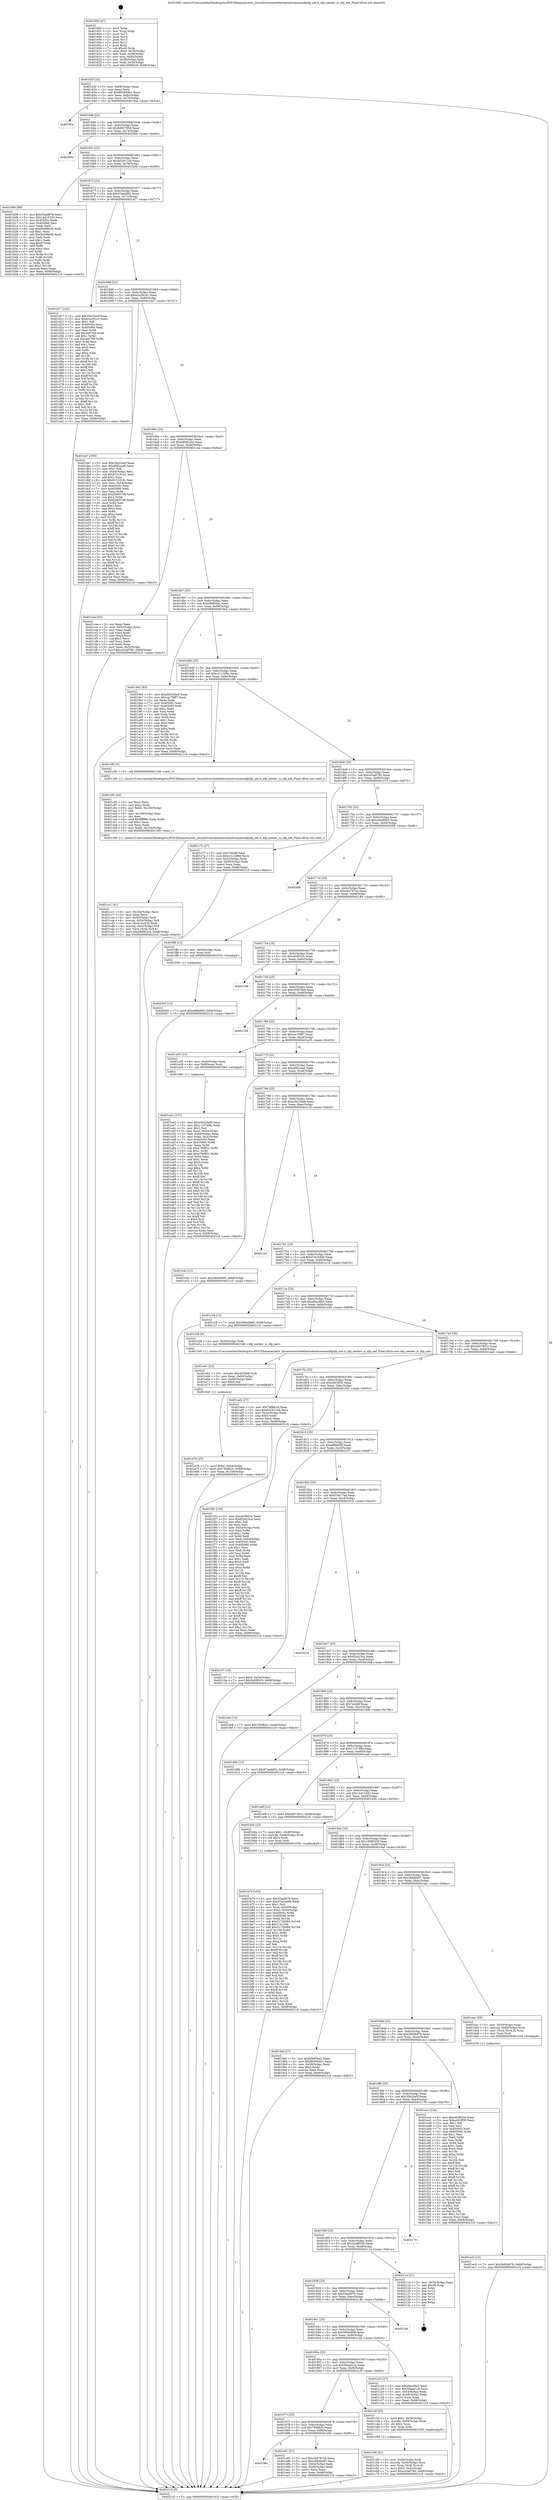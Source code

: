 digraph "0x401600" {
  label = "0x401600 (/mnt/c/Users/mathe/Desktop/tcc/POCII/binaries/extr_linuxdriversnetethernetnetronomenfpnfp_net.h_nfp_netdev_is_nfp_net_Final-ollvm.out::main(0))"
  labelloc = "t"
  node[shape=record]

  Entry [label="",width=0.3,height=0.3,shape=circle,fillcolor=black,style=filled]
  "0x40162f" [label="{
     0x40162f [23]\l
     | [instrs]\l
     &nbsp;&nbsp;0x40162f \<+3\>: mov -0x68(%rbp),%eax\l
     &nbsp;&nbsp;0x401632 \<+2\>: mov %eax,%ecx\l
     &nbsp;&nbsp;0x401634 \<+6\>: sub $0x865684b1,%ecx\l
     &nbsp;&nbsp;0x40163a \<+3\>: mov %eax,-0x6c(%rbp)\l
     &nbsp;&nbsp;0x40163d \<+3\>: mov %ecx,-0x70(%rbp)\l
     &nbsp;&nbsp;0x401640 \<+6\>: je 00000000004019ca \<main+0x3ca\>\l
  }"]
  "0x4019ca" [label="{
     0x4019ca\l
  }", style=dashed]
  "0x401646" [label="{
     0x401646 [22]\l
     | [instrs]\l
     &nbsp;&nbsp;0x401646 \<+5\>: jmp 000000000040164b \<main+0x4b\>\l
     &nbsp;&nbsp;0x40164b \<+3\>: mov -0x6c(%rbp),%eax\l
     &nbsp;&nbsp;0x40164e \<+5\>: sub $0x8d837054,%eax\l
     &nbsp;&nbsp;0x401653 \<+3\>: mov %eax,-0x74(%rbp)\l
     &nbsp;&nbsp;0x401656 \<+6\>: je 000000000040209e \<main+0xa9e\>\l
  }"]
  Exit [label="",width=0.3,height=0.3,shape=circle,fillcolor=black,style=filled,peripheries=2]
  "0x40209e" [label="{
     0x40209e\l
  }", style=dashed]
  "0x40165c" [label="{
     0x40165c [22]\l
     | [instrs]\l
     &nbsp;&nbsp;0x40165c \<+5\>: jmp 0000000000401661 \<main+0x61\>\l
     &nbsp;&nbsp;0x401661 \<+3\>: mov -0x6c(%rbp),%eax\l
     &nbsp;&nbsp;0x401664 \<+5\>: sub $0x9329114d,%eax\l
     &nbsp;&nbsp;0x401669 \<+3\>: mov %eax,-0x78(%rbp)\l
     &nbsp;&nbsp;0x40166c \<+6\>: je 0000000000401b06 \<main+0x506\>\l
  }"]
  "0x402000" [label="{
     0x402000 [12]\l
     | [instrs]\l
     &nbsp;&nbsp;0x402000 \<+7\>: movl $0xe9fb669f,-0x68(%rbp)\l
     &nbsp;&nbsp;0x402007 \<+5\>: jmp 00000000004021c5 \<main+0xbc5\>\l
  }"]
  "0x401b06" [label="{
     0x401b06 [88]\l
     | [instrs]\l
     &nbsp;&nbsp;0x401b06 \<+5\>: mov $0x55aaf979,%eax\l
     &nbsp;&nbsp;0x401b0b \<+5\>: mov $0x14d153d3,%ecx\l
     &nbsp;&nbsp;0x401b10 \<+7\>: mov 0x40505c,%edx\l
     &nbsp;&nbsp;0x401b17 \<+7\>: mov 0x405060,%esi\l
     &nbsp;&nbsp;0x401b1e \<+2\>: mov %edx,%edi\l
     &nbsp;&nbsp;0x401b20 \<+6\>: sub $0x9e388e56,%edi\l
     &nbsp;&nbsp;0x401b26 \<+3\>: sub $0x1,%edi\l
     &nbsp;&nbsp;0x401b29 \<+6\>: add $0x9e388e56,%edi\l
     &nbsp;&nbsp;0x401b2f \<+3\>: imul %edi,%edx\l
     &nbsp;&nbsp;0x401b32 \<+3\>: and $0x1,%edx\l
     &nbsp;&nbsp;0x401b35 \<+3\>: cmp $0x0,%edx\l
     &nbsp;&nbsp;0x401b38 \<+4\>: sete %r8b\l
     &nbsp;&nbsp;0x401b3c \<+3\>: cmp $0xa,%esi\l
     &nbsp;&nbsp;0x401b3f \<+4\>: setl %r9b\l
     &nbsp;&nbsp;0x401b43 \<+3\>: mov %r8b,%r10b\l
     &nbsp;&nbsp;0x401b46 \<+3\>: and %r9b,%r10b\l
     &nbsp;&nbsp;0x401b49 \<+3\>: xor %r9b,%r8b\l
     &nbsp;&nbsp;0x401b4c \<+3\>: or %r8b,%r10b\l
     &nbsp;&nbsp;0x401b4f \<+4\>: test $0x1,%r10b\l
     &nbsp;&nbsp;0x401b53 \<+3\>: cmovne %ecx,%eax\l
     &nbsp;&nbsp;0x401b56 \<+3\>: mov %eax,-0x68(%rbp)\l
     &nbsp;&nbsp;0x401b59 \<+5\>: jmp 00000000004021c5 \<main+0xbc5\>\l
  }"]
  "0x401672" [label="{
     0x401672 [22]\l
     | [instrs]\l
     &nbsp;&nbsp;0x401672 \<+5\>: jmp 0000000000401677 \<main+0x77\>\l
     &nbsp;&nbsp;0x401677 \<+3\>: mov -0x6c(%rbp),%eax\l
     &nbsp;&nbsp;0x40167a \<+5\>: sub $0x97aedd92,%eax\l
     &nbsp;&nbsp;0x40167f \<+3\>: mov %eax,-0x7c(%rbp)\l
     &nbsp;&nbsp;0x401682 \<+6\>: je 0000000000401d17 \<main+0x717\>\l
  }"]
  "0x401ec0" [label="{
     0x401ec0 [12]\l
     | [instrs]\l
     &nbsp;&nbsp;0x401ec0 \<+7\>: movl $0x2b93b976,-0x68(%rbp)\l
     &nbsp;&nbsp;0x401ec7 \<+5\>: jmp 00000000004021c5 \<main+0xbc5\>\l
  }"]
  "0x401d17" [label="{
     0x401d17 [144]\l
     | [instrs]\l
     &nbsp;&nbsp;0x401d17 \<+5\>: mov $0x35b33a5f,%eax\l
     &nbsp;&nbsp;0x401d1c \<+5\>: mov $0xb2e391e1,%ecx\l
     &nbsp;&nbsp;0x401d21 \<+2\>: mov $0x1,%dl\l
     &nbsp;&nbsp;0x401d23 \<+7\>: mov 0x40505c,%esi\l
     &nbsp;&nbsp;0x401d2a \<+7\>: mov 0x405060,%edi\l
     &nbsp;&nbsp;0x401d31 \<+3\>: mov %esi,%r8d\l
     &nbsp;&nbsp;0x401d34 \<+7\>: add $0x4e0769,%r8d\l
     &nbsp;&nbsp;0x401d3b \<+4\>: sub $0x1,%r8d\l
     &nbsp;&nbsp;0x401d3f \<+7\>: sub $0x4e0769,%r8d\l
     &nbsp;&nbsp;0x401d46 \<+4\>: imul %r8d,%esi\l
     &nbsp;&nbsp;0x401d4a \<+3\>: and $0x1,%esi\l
     &nbsp;&nbsp;0x401d4d \<+3\>: cmp $0x0,%esi\l
     &nbsp;&nbsp;0x401d50 \<+4\>: sete %r9b\l
     &nbsp;&nbsp;0x401d54 \<+3\>: cmp $0xa,%edi\l
     &nbsp;&nbsp;0x401d57 \<+4\>: setl %r10b\l
     &nbsp;&nbsp;0x401d5b \<+3\>: mov %r9b,%r11b\l
     &nbsp;&nbsp;0x401d5e \<+4\>: xor $0xff,%r11b\l
     &nbsp;&nbsp;0x401d62 \<+3\>: mov %r10b,%bl\l
     &nbsp;&nbsp;0x401d65 \<+3\>: xor $0xff,%bl\l
     &nbsp;&nbsp;0x401d68 \<+3\>: xor $0x1,%dl\l
     &nbsp;&nbsp;0x401d6b \<+3\>: mov %r11b,%r14b\l
     &nbsp;&nbsp;0x401d6e \<+4\>: and $0xff,%r14b\l
     &nbsp;&nbsp;0x401d72 \<+3\>: and %dl,%r9b\l
     &nbsp;&nbsp;0x401d75 \<+3\>: mov %bl,%r15b\l
     &nbsp;&nbsp;0x401d78 \<+4\>: and $0xff,%r15b\l
     &nbsp;&nbsp;0x401d7c \<+3\>: and %dl,%r10b\l
     &nbsp;&nbsp;0x401d7f \<+3\>: or %r9b,%r14b\l
     &nbsp;&nbsp;0x401d82 \<+3\>: or %r10b,%r15b\l
     &nbsp;&nbsp;0x401d85 \<+3\>: xor %r15b,%r14b\l
     &nbsp;&nbsp;0x401d88 \<+3\>: or %bl,%r11b\l
     &nbsp;&nbsp;0x401d8b \<+4\>: xor $0xff,%r11b\l
     &nbsp;&nbsp;0x401d8f \<+3\>: or $0x1,%dl\l
     &nbsp;&nbsp;0x401d92 \<+3\>: and %dl,%r11b\l
     &nbsp;&nbsp;0x401d95 \<+3\>: or %r11b,%r14b\l
     &nbsp;&nbsp;0x401d98 \<+4\>: test $0x1,%r14b\l
     &nbsp;&nbsp;0x401d9c \<+3\>: cmovne %ecx,%eax\l
     &nbsp;&nbsp;0x401d9f \<+3\>: mov %eax,-0x68(%rbp)\l
     &nbsp;&nbsp;0x401da2 \<+5\>: jmp 00000000004021c5 \<main+0xbc5\>\l
  }"]
  "0x401688" [label="{
     0x401688 [22]\l
     | [instrs]\l
     &nbsp;&nbsp;0x401688 \<+5\>: jmp 000000000040168d \<main+0x8d\>\l
     &nbsp;&nbsp;0x40168d \<+3\>: mov -0x6c(%rbp),%eax\l
     &nbsp;&nbsp;0x401690 \<+5\>: sub $0xb2e391e1,%eax\l
     &nbsp;&nbsp;0x401695 \<+3\>: mov %eax,-0x80(%rbp)\l
     &nbsp;&nbsp;0x401698 \<+6\>: je 0000000000401da7 \<main+0x7a7\>\l
  }"]
  "0x40198c" [label="{
     0x40198c\l
  }", style=dashed]
  "0x401da7" [label="{
     0x401da7 [165]\l
     | [instrs]\l
     &nbsp;&nbsp;0x401da7 \<+5\>: mov $0x35b33a5f,%eax\l
     &nbsp;&nbsp;0x401dac \<+5\>: mov $0xd0f2caad,%ecx\l
     &nbsp;&nbsp;0x401db1 \<+2\>: mov $0x1,%dl\l
     &nbsp;&nbsp;0x401db3 \<+3\>: mov -0x54(%rbp),%esi\l
     &nbsp;&nbsp;0x401db6 \<+6\>: sub $0x815101e1,%esi\l
     &nbsp;&nbsp;0x401dbc \<+3\>: add $0x1,%esi\l
     &nbsp;&nbsp;0x401dbf \<+6\>: add $0x815101e1,%esi\l
     &nbsp;&nbsp;0x401dc5 \<+3\>: mov %esi,-0x54(%rbp)\l
     &nbsp;&nbsp;0x401dc8 \<+7\>: mov 0x40505c,%esi\l
     &nbsp;&nbsp;0x401dcf \<+7\>: mov 0x405060,%edi\l
     &nbsp;&nbsp;0x401dd6 \<+3\>: mov %esi,%r8d\l
     &nbsp;&nbsp;0x401dd9 \<+7\>: add $0xf29657d8,%r8d\l
     &nbsp;&nbsp;0x401de0 \<+4\>: sub $0x1,%r8d\l
     &nbsp;&nbsp;0x401de4 \<+7\>: sub $0xf29657d8,%r8d\l
     &nbsp;&nbsp;0x401deb \<+4\>: imul %r8d,%esi\l
     &nbsp;&nbsp;0x401def \<+3\>: and $0x1,%esi\l
     &nbsp;&nbsp;0x401df2 \<+3\>: cmp $0x0,%esi\l
     &nbsp;&nbsp;0x401df5 \<+4\>: sete %r9b\l
     &nbsp;&nbsp;0x401df9 \<+3\>: cmp $0xa,%edi\l
     &nbsp;&nbsp;0x401dfc \<+4\>: setl %r10b\l
     &nbsp;&nbsp;0x401e00 \<+3\>: mov %r9b,%r11b\l
     &nbsp;&nbsp;0x401e03 \<+4\>: xor $0xff,%r11b\l
     &nbsp;&nbsp;0x401e07 \<+3\>: mov %r10b,%bl\l
     &nbsp;&nbsp;0x401e0a \<+3\>: xor $0xff,%bl\l
     &nbsp;&nbsp;0x401e0d \<+3\>: xor $0x0,%dl\l
     &nbsp;&nbsp;0x401e10 \<+3\>: mov %r11b,%r14b\l
     &nbsp;&nbsp;0x401e13 \<+4\>: and $0x0,%r14b\l
     &nbsp;&nbsp;0x401e17 \<+3\>: and %dl,%r9b\l
     &nbsp;&nbsp;0x401e1a \<+3\>: mov %bl,%r15b\l
     &nbsp;&nbsp;0x401e1d \<+4\>: and $0x0,%r15b\l
     &nbsp;&nbsp;0x401e21 \<+3\>: and %dl,%r10b\l
     &nbsp;&nbsp;0x401e24 \<+3\>: or %r9b,%r14b\l
     &nbsp;&nbsp;0x401e27 \<+3\>: or %r10b,%r15b\l
     &nbsp;&nbsp;0x401e2a \<+3\>: xor %r15b,%r14b\l
     &nbsp;&nbsp;0x401e2d \<+3\>: or %bl,%r11b\l
     &nbsp;&nbsp;0x401e30 \<+4\>: xor $0xff,%r11b\l
     &nbsp;&nbsp;0x401e34 \<+3\>: or $0x0,%dl\l
     &nbsp;&nbsp;0x401e37 \<+3\>: and %dl,%r11b\l
     &nbsp;&nbsp;0x401e3a \<+3\>: or %r11b,%r14b\l
     &nbsp;&nbsp;0x401e3d \<+4\>: test $0x1,%r14b\l
     &nbsp;&nbsp;0x401e41 \<+3\>: cmovne %ecx,%eax\l
     &nbsp;&nbsp;0x401e44 \<+3\>: mov %eax,-0x68(%rbp)\l
     &nbsp;&nbsp;0x401e47 \<+5\>: jmp 00000000004021c5 \<main+0xbc5\>\l
  }"]
  "0x40169e" [label="{
     0x40169e [25]\l
     | [instrs]\l
     &nbsp;&nbsp;0x40169e \<+5\>: jmp 00000000004016a3 \<main+0xa3\>\l
     &nbsp;&nbsp;0x4016a3 \<+3\>: mov -0x6c(%rbp),%eax\l
     &nbsp;&nbsp;0x4016a6 \<+5\>: sub $0xb809c2cd,%eax\l
     &nbsp;&nbsp;0x4016ab \<+6\>: mov %eax,-0x84(%rbp)\l
     &nbsp;&nbsp;0x4016b1 \<+6\>: je 0000000000401cea \<main+0x6ea\>\l
  }"]
  "0x401e91" [label="{
     0x401e91 [27]\l
     | [instrs]\l
     &nbsp;&nbsp;0x401e91 \<+5\>: mov $0xc6479734,%eax\l
     &nbsp;&nbsp;0x401e96 \<+5\>: mov $0x288db097,%ecx\l
     &nbsp;&nbsp;0x401e9b \<+3\>: mov -0x64(%rbp),%edx\l
     &nbsp;&nbsp;0x401e9e \<+3\>: cmp -0x48(%rbp),%edx\l
     &nbsp;&nbsp;0x401ea1 \<+3\>: cmovl %ecx,%eax\l
     &nbsp;&nbsp;0x401ea4 \<+3\>: mov %eax,-0x68(%rbp)\l
     &nbsp;&nbsp;0x401ea7 \<+5\>: jmp 00000000004021c5 \<main+0xbc5\>\l
  }"]
  "0x401cea" [label="{
     0x401cea [33]\l
     | [instrs]\l
     &nbsp;&nbsp;0x401cea \<+2\>: xor %eax,%eax\l
     &nbsp;&nbsp;0x401cec \<+3\>: mov -0x5c(%rbp),%ecx\l
     &nbsp;&nbsp;0x401cef \<+2\>: mov %eax,%edx\l
     &nbsp;&nbsp;0x401cf1 \<+2\>: sub %ecx,%edx\l
     &nbsp;&nbsp;0x401cf3 \<+2\>: mov %eax,%ecx\l
     &nbsp;&nbsp;0x401cf5 \<+3\>: sub $0x1,%ecx\l
     &nbsp;&nbsp;0x401cf8 \<+2\>: add %ecx,%edx\l
     &nbsp;&nbsp;0x401cfa \<+2\>: sub %edx,%eax\l
     &nbsp;&nbsp;0x401cfc \<+3\>: mov %eax,-0x5c(%rbp)\l
     &nbsp;&nbsp;0x401cff \<+7\>: movl $0xc43a9780,-0x68(%rbp)\l
     &nbsp;&nbsp;0x401d06 \<+5\>: jmp 00000000004021c5 \<main+0xbc5\>\l
  }"]
  "0x4016b7" [label="{
     0x4016b7 [25]\l
     | [instrs]\l
     &nbsp;&nbsp;0x4016b7 \<+5\>: jmp 00000000004016bc \<main+0xbc\>\l
     &nbsp;&nbsp;0x4016bc \<+3\>: mov -0x6c(%rbp),%eax\l
     &nbsp;&nbsp;0x4016bf \<+5\>: sub $0xb96f56a2,%eax\l
     &nbsp;&nbsp;0x4016c4 \<+6\>: mov %eax,-0x88(%rbp)\l
     &nbsp;&nbsp;0x4016ca \<+6\>: je 00000000004019e2 \<main+0x3e2\>\l
  }"]
  "0x401e78" [label="{
     0x401e78 [25]\l
     | [instrs]\l
     &nbsp;&nbsp;0x401e78 \<+7\>: movl $0x0,-0x64(%rbp)\l
     &nbsp;&nbsp;0x401e7f \<+7\>: movl $0x785ffe2c,-0x68(%rbp)\l
     &nbsp;&nbsp;0x401e86 \<+6\>: mov %eax,-0x108(%rbp)\l
     &nbsp;&nbsp;0x401e8c \<+5\>: jmp 00000000004021c5 \<main+0xbc5\>\l
  }"]
  "0x4019e2" [label="{
     0x4019e2 [83]\l
     | [instrs]\l
     &nbsp;&nbsp;0x4019e2 \<+5\>: mov $0xd3b32be9,%eax\l
     &nbsp;&nbsp;0x4019e7 \<+5\>: mov $0xcac79f97,%ecx\l
     &nbsp;&nbsp;0x4019ec \<+2\>: xor %edx,%edx\l
     &nbsp;&nbsp;0x4019ee \<+7\>: mov 0x40505c,%esi\l
     &nbsp;&nbsp;0x4019f5 \<+7\>: mov 0x405060,%edi\l
     &nbsp;&nbsp;0x4019fc \<+3\>: sub $0x1,%edx\l
     &nbsp;&nbsp;0x4019ff \<+3\>: mov %esi,%r8d\l
     &nbsp;&nbsp;0x401a02 \<+3\>: add %edx,%r8d\l
     &nbsp;&nbsp;0x401a05 \<+4\>: imul %r8d,%esi\l
     &nbsp;&nbsp;0x401a09 \<+3\>: and $0x1,%esi\l
     &nbsp;&nbsp;0x401a0c \<+3\>: cmp $0x0,%esi\l
     &nbsp;&nbsp;0x401a0f \<+4\>: sete %r9b\l
     &nbsp;&nbsp;0x401a13 \<+3\>: cmp $0xa,%edi\l
     &nbsp;&nbsp;0x401a16 \<+4\>: setl %r10b\l
     &nbsp;&nbsp;0x401a1a \<+3\>: mov %r9b,%r11b\l
     &nbsp;&nbsp;0x401a1d \<+3\>: and %r10b,%r11b\l
     &nbsp;&nbsp;0x401a20 \<+3\>: xor %r10b,%r9b\l
     &nbsp;&nbsp;0x401a23 \<+3\>: or %r9b,%r11b\l
     &nbsp;&nbsp;0x401a26 \<+4\>: test $0x1,%r11b\l
     &nbsp;&nbsp;0x401a2a \<+3\>: cmovne %ecx,%eax\l
     &nbsp;&nbsp;0x401a2d \<+3\>: mov %eax,-0x68(%rbp)\l
     &nbsp;&nbsp;0x401a30 \<+5\>: jmp 00000000004021c5 \<main+0xbc5\>\l
  }"]
  "0x4016d0" [label="{
     0x4016d0 [25]\l
     | [instrs]\l
     &nbsp;&nbsp;0x4016d0 \<+5\>: jmp 00000000004016d5 \<main+0xd5\>\l
     &nbsp;&nbsp;0x4016d5 \<+3\>: mov -0x6c(%rbp),%eax\l
     &nbsp;&nbsp;0x4016d8 \<+5\>: sub $0xc211288e,%eax\l
     &nbsp;&nbsp;0x4016dd \<+6\>: mov %eax,-0x8c(%rbp)\l
     &nbsp;&nbsp;0x4016e3 \<+6\>: je 0000000000401c90 \<main+0x690\>\l
  }"]
  "0x401e61" [label="{
     0x401e61 [23]\l
     | [instrs]\l
     &nbsp;&nbsp;0x401e61 \<+10\>: movabs $0x4030b6,%rdi\l
     &nbsp;&nbsp;0x401e6b \<+3\>: mov %eax,-0x60(%rbp)\l
     &nbsp;&nbsp;0x401e6e \<+3\>: mov -0x60(%rbp),%esi\l
     &nbsp;&nbsp;0x401e71 \<+2\>: mov $0x0,%al\l
     &nbsp;&nbsp;0x401e73 \<+5\>: call 0000000000401040 \<printf@plt\>\l
     | [calls]\l
     &nbsp;&nbsp;0x401040 \{1\} (unknown)\l
  }"]
  "0x401c90" [label="{
     0x401c90 [5]\l
     | [instrs]\l
     &nbsp;&nbsp;0x401c90 \<+5\>: call 0000000000401160 \<next_i\>\l
     | [calls]\l
     &nbsp;&nbsp;0x401160 \{1\} (/mnt/c/Users/mathe/Desktop/tcc/POCII/binaries/extr_linuxdriversnetethernetnetronomenfpnfp_net.h_nfp_netdev_is_nfp_net_Final-ollvm.out::next_i)\l
  }"]
  "0x4016e9" [label="{
     0x4016e9 [25]\l
     | [instrs]\l
     &nbsp;&nbsp;0x4016e9 \<+5\>: jmp 00000000004016ee \<main+0xee\>\l
     &nbsp;&nbsp;0x4016ee \<+3\>: mov -0x6c(%rbp),%eax\l
     &nbsp;&nbsp;0x4016f1 \<+5\>: sub $0xc43a9780,%eax\l
     &nbsp;&nbsp;0x4016f6 \<+6\>: mov %eax,-0x90(%rbp)\l
     &nbsp;&nbsp;0x4016fc \<+6\>: je 0000000000401c75 \<main+0x675\>\l
  }"]
  "0x401cc1" [label="{
     0x401cc1 [41]\l
     | [instrs]\l
     &nbsp;&nbsp;0x401cc1 \<+6\>: mov -0x104(%rbp),%ecx\l
     &nbsp;&nbsp;0x401cc7 \<+3\>: imul %eax,%ecx\l
     &nbsp;&nbsp;0x401cca \<+4\>: mov -0x50(%rbp),%rdi\l
     &nbsp;&nbsp;0x401cce \<+4\>: movslq -0x54(%rbp),%r8\l
     &nbsp;&nbsp;0x401cd2 \<+4\>: mov (%rdi,%r8,8),%rdi\l
     &nbsp;&nbsp;0x401cd6 \<+4\>: movslq -0x5c(%rbp),%r8\l
     &nbsp;&nbsp;0x401cda \<+4\>: mov %ecx,(%rdi,%r8,4)\l
     &nbsp;&nbsp;0x401cde \<+7\>: movl $0xb809c2cd,-0x68(%rbp)\l
     &nbsp;&nbsp;0x401ce5 \<+5\>: jmp 00000000004021c5 \<main+0xbc5\>\l
  }"]
  "0x401c75" [label="{
     0x401c75 [27]\l
     | [instrs]\l
     &nbsp;&nbsp;0x401c75 \<+5\>: mov $0x7eb48f,%eax\l
     &nbsp;&nbsp;0x401c7a \<+5\>: mov $0xc211288e,%ecx\l
     &nbsp;&nbsp;0x401c7f \<+3\>: mov -0x5c(%rbp),%edx\l
     &nbsp;&nbsp;0x401c82 \<+3\>: cmp -0x58(%rbp),%edx\l
     &nbsp;&nbsp;0x401c85 \<+3\>: cmovl %ecx,%eax\l
     &nbsp;&nbsp;0x401c88 \<+3\>: mov %eax,-0x68(%rbp)\l
     &nbsp;&nbsp;0x401c8b \<+5\>: jmp 00000000004021c5 \<main+0xbc5\>\l
  }"]
  "0x401702" [label="{
     0x401702 [25]\l
     | [instrs]\l
     &nbsp;&nbsp;0x401702 \<+5\>: jmp 0000000000401707 \<main+0x107\>\l
     &nbsp;&nbsp;0x401707 \<+3\>: mov -0x6c(%rbp),%eax\l
     &nbsp;&nbsp;0x40170a \<+5\>: sub $0xc4ee60b2,%eax\l
     &nbsp;&nbsp;0x40170f \<+6\>: mov %eax,-0x94(%rbp)\l
     &nbsp;&nbsp;0x401715 \<+6\>: je 00000000004020fb \<main+0xafb\>\l
  }"]
  "0x401c95" [label="{
     0x401c95 [44]\l
     | [instrs]\l
     &nbsp;&nbsp;0x401c95 \<+2\>: xor %ecx,%ecx\l
     &nbsp;&nbsp;0x401c97 \<+5\>: mov $0x2,%edx\l
     &nbsp;&nbsp;0x401c9c \<+6\>: mov %edx,-0x100(%rbp)\l
     &nbsp;&nbsp;0x401ca2 \<+1\>: cltd\l
     &nbsp;&nbsp;0x401ca3 \<+6\>: mov -0x100(%rbp),%esi\l
     &nbsp;&nbsp;0x401ca9 \<+2\>: idiv %esi\l
     &nbsp;&nbsp;0x401cab \<+6\>: imul $0xfffffffe,%edx,%edx\l
     &nbsp;&nbsp;0x401cb1 \<+3\>: sub $0x1,%ecx\l
     &nbsp;&nbsp;0x401cb4 \<+2\>: sub %ecx,%edx\l
     &nbsp;&nbsp;0x401cb6 \<+6\>: mov %edx,-0x104(%rbp)\l
     &nbsp;&nbsp;0x401cbc \<+5\>: call 0000000000401160 \<next_i\>\l
     | [calls]\l
     &nbsp;&nbsp;0x401160 \{1\} (/mnt/c/Users/mathe/Desktop/tcc/POCII/binaries/extr_linuxdriversnetethernetnetronomenfpnfp_net.h_nfp_netdev_is_nfp_net_Final-ollvm.out::next_i)\l
  }"]
  "0x4020fb" [label="{
     0x4020fb\l
  }", style=dashed]
  "0x40171b" [label="{
     0x40171b [25]\l
     | [instrs]\l
     &nbsp;&nbsp;0x40171b \<+5\>: jmp 0000000000401720 \<main+0x120\>\l
     &nbsp;&nbsp;0x401720 \<+3\>: mov -0x6c(%rbp),%eax\l
     &nbsp;&nbsp;0x401723 \<+5\>: sub $0xc6479734,%eax\l
     &nbsp;&nbsp;0x401728 \<+6\>: mov %eax,-0x98(%rbp)\l
     &nbsp;&nbsp;0x40172e \<+6\>: je 0000000000401ff4 \<main+0x9f4\>\l
  }"]
  "0x401c56" [label="{
     0x401c56 [31]\l
     | [instrs]\l
     &nbsp;&nbsp;0x401c56 \<+4\>: mov -0x50(%rbp),%rdi\l
     &nbsp;&nbsp;0x401c5a \<+4\>: movslq -0x54(%rbp),%rcx\l
     &nbsp;&nbsp;0x401c5e \<+4\>: mov %rax,(%rdi,%rcx,8)\l
     &nbsp;&nbsp;0x401c62 \<+7\>: movl $0x0,-0x5c(%rbp)\l
     &nbsp;&nbsp;0x401c69 \<+7\>: movl $0xc43a9780,-0x68(%rbp)\l
     &nbsp;&nbsp;0x401c70 \<+5\>: jmp 00000000004021c5 \<main+0xbc5\>\l
  }"]
  "0x401ff4" [label="{
     0x401ff4 [12]\l
     | [instrs]\l
     &nbsp;&nbsp;0x401ff4 \<+4\>: mov -0x50(%rbp),%rax\l
     &nbsp;&nbsp;0x401ff8 \<+3\>: mov %rax,%rdi\l
     &nbsp;&nbsp;0x401ffb \<+5\>: call 0000000000401030 \<free@plt\>\l
     | [calls]\l
     &nbsp;&nbsp;0x401030 \{1\} (unknown)\l
  }"]
  "0x401734" [label="{
     0x401734 [25]\l
     | [instrs]\l
     &nbsp;&nbsp;0x401734 \<+5\>: jmp 0000000000401739 \<main+0x139\>\l
     &nbsp;&nbsp;0x401739 \<+3\>: mov -0x6c(%rbp),%eax\l
     &nbsp;&nbsp;0x40173c \<+5\>: sub $0xc6cfb01b,%eax\l
     &nbsp;&nbsp;0x401741 \<+6\>: mov %eax,-0x9c(%rbp)\l
     &nbsp;&nbsp;0x401747 \<+6\>: je 0000000000402198 \<main+0xb98\>\l
  }"]
  "0x401973" [label="{
     0x401973 [25]\l
     | [instrs]\l
     &nbsp;&nbsp;0x401973 \<+5\>: jmp 0000000000401978 \<main+0x378\>\l
     &nbsp;&nbsp;0x401978 \<+3\>: mov -0x6c(%rbp),%eax\l
     &nbsp;&nbsp;0x40197b \<+5\>: sub $0x785ffe2c,%eax\l
     &nbsp;&nbsp;0x401980 \<+6\>: mov %eax,-0xf8(%rbp)\l
     &nbsp;&nbsp;0x401986 \<+6\>: je 0000000000401e91 \<main+0x891\>\l
  }"]
  "0x402198" [label="{
     0x402198\l
  }", style=dashed]
  "0x40174d" [label="{
     0x40174d [25]\l
     | [instrs]\l
     &nbsp;&nbsp;0x40174d \<+5\>: jmp 0000000000401752 \<main+0x152\>\l
     &nbsp;&nbsp;0x401752 \<+3\>: mov -0x6c(%rbp),%eax\l
     &nbsp;&nbsp;0x401755 \<+5\>: sub $0xc95876ad,%eax\l
     &nbsp;&nbsp;0x40175a \<+6\>: mov %eax,-0xa0(%rbp)\l
     &nbsp;&nbsp;0x401760 \<+6\>: je 00000000004021b9 \<main+0xbb9\>\l
  }"]
  "0x401c3f" [label="{
     0x401c3f [23]\l
     | [instrs]\l
     &nbsp;&nbsp;0x401c3f \<+7\>: movl $0x1,-0x58(%rbp)\l
     &nbsp;&nbsp;0x401c46 \<+4\>: movslq -0x58(%rbp),%rax\l
     &nbsp;&nbsp;0x401c4a \<+4\>: shl $0x2,%rax\l
     &nbsp;&nbsp;0x401c4e \<+3\>: mov %rax,%rdi\l
     &nbsp;&nbsp;0x401c51 \<+5\>: call 0000000000401050 \<malloc@plt\>\l
     | [calls]\l
     &nbsp;&nbsp;0x401050 \{1\} (unknown)\l
  }"]
  "0x4021b9" [label="{
     0x4021b9\l
  }", style=dashed]
  "0x401766" [label="{
     0x401766 [25]\l
     | [instrs]\l
     &nbsp;&nbsp;0x401766 \<+5\>: jmp 000000000040176b \<main+0x16b\>\l
     &nbsp;&nbsp;0x40176b \<+3\>: mov -0x6c(%rbp),%eax\l
     &nbsp;&nbsp;0x40176e \<+5\>: sub $0xcac79f97,%eax\l
     &nbsp;&nbsp;0x401773 \<+6\>: mov %eax,-0xa4(%rbp)\l
     &nbsp;&nbsp;0x401779 \<+6\>: je 0000000000401a35 \<main+0x435\>\l
  }"]
  "0x40195a" [label="{
     0x40195a [25]\l
     | [instrs]\l
     &nbsp;&nbsp;0x40195a \<+5\>: jmp 000000000040195f \<main+0x35f\>\l
     &nbsp;&nbsp;0x40195f \<+3\>: mov -0x6c(%rbp),%eax\l
     &nbsp;&nbsp;0x401962 \<+5\>: sub $0x58aa61cb,%eax\l
     &nbsp;&nbsp;0x401967 \<+6\>: mov %eax,-0xf4(%rbp)\l
     &nbsp;&nbsp;0x40196d \<+6\>: je 0000000000401c3f \<main+0x63f\>\l
  }"]
  "0x401a35" [label="{
     0x401a35 [13]\l
     | [instrs]\l
     &nbsp;&nbsp;0x401a35 \<+4\>: mov -0x40(%rbp),%rax\l
     &nbsp;&nbsp;0x401a39 \<+4\>: mov 0x8(%rax),%rdi\l
     &nbsp;&nbsp;0x401a3d \<+5\>: call 0000000000401060 \<atoi@plt\>\l
     | [calls]\l
     &nbsp;&nbsp;0x401060 \{1\} (unknown)\l
  }"]
  "0x40177f" [label="{
     0x40177f [25]\l
     | [instrs]\l
     &nbsp;&nbsp;0x40177f \<+5\>: jmp 0000000000401784 \<main+0x184\>\l
     &nbsp;&nbsp;0x401784 \<+3\>: mov -0x6c(%rbp),%eax\l
     &nbsp;&nbsp;0x401787 \<+5\>: sub $0xd0f2caad,%eax\l
     &nbsp;&nbsp;0x40178c \<+6\>: mov %eax,-0xa8(%rbp)\l
     &nbsp;&nbsp;0x401792 \<+6\>: je 0000000000401e4c \<main+0x84c\>\l
  }"]
  "0x401c24" [label="{
     0x401c24 [27]\l
     | [instrs]\l
     &nbsp;&nbsp;0x401c24 \<+5\>: mov $0xd9ac9fe5,%eax\l
     &nbsp;&nbsp;0x401c29 \<+5\>: mov $0x58aa61cb,%ecx\l
     &nbsp;&nbsp;0x401c2e \<+3\>: mov -0x54(%rbp),%edx\l
     &nbsp;&nbsp;0x401c31 \<+3\>: cmp -0x48(%rbp),%edx\l
     &nbsp;&nbsp;0x401c34 \<+3\>: cmovl %ecx,%eax\l
     &nbsp;&nbsp;0x401c37 \<+3\>: mov %eax,-0x68(%rbp)\l
     &nbsp;&nbsp;0x401c3a \<+5\>: jmp 00000000004021c5 \<main+0xbc5\>\l
  }"]
  "0x401e4c" [label="{
     0x401e4c [12]\l
     | [instrs]\l
     &nbsp;&nbsp;0x401e4c \<+7\>: movl $0x589e0890,-0x68(%rbp)\l
     &nbsp;&nbsp;0x401e53 \<+5\>: jmp 00000000004021c5 \<main+0xbc5\>\l
  }"]
  "0x401798" [label="{
     0x401798 [25]\l
     | [instrs]\l
     &nbsp;&nbsp;0x401798 \<+5\>: jmp 000000000040179d \<main+0x19d\>\l
     &nbsp;&nbsp;0x40179d \<+3\>: mov -0x6c(%rbp),%eax\l
     &nbsp;&nbsp;0x4017a0 \<+5\>: sub $0xd3b32be9,%eax\l
     &nbsp;&nbsp;0x4017a5 \<+6\>: mov %eax,-0xac(%rbp)\l
     &nbsp;&nbsp;0x4017ab \<+6\>: je 000000000040212f \<main+0xb2f\>\l
  }"]
  "0x401941" [label="{
     0x401941 [25]\l
     | [instrs]\l
     &nbsp;&nbsp;0x401941 \<+5\>: jmp 0000000000401946 \<main+0x346\>\l
     &nbsp;&nbsp;0x401946 \<+3\>: mov -0x6c(%rbp),%eax\l
     &nbsp;&nbsp;0x401949 \<+5\>: sub $0x589e0890,%eax\l
     &nbsp;&nbsp;0x40194e \<+6\>: mov %eax,-0xf0(%rbp)\l
     &nbsp;&nbsp;0x401954 \<+6\>: je 0000000000401c24 \<main+0x624\>\l
  }"]
  "0x40212f" [label="{
     0x40212f\l
  }", style=dashed]
  "0x4017b1" [label="{
     0x4017b1 [25]\l
     | [instrs]\l
     &nbsp;&nbsp;0x4017b1 \<+5\>: jmp 00000000004017b6 \<main+0x1b6\>\l
     &nbsp;&nbsp;0x4017b6 \<+3\>: mov -0x6c(%rbp),%eax\l
     &nbsp;&nbsp;0x4017b9 \<+5\>: sub $0xd741b466,%eax\l
     &nbsp;&nbsp;0x4017be \<+6\>: mov %eax,-0xb0(%rbp)\l
     &nbsp;&nbsp;0x4017c4 \<+6\>: je 0000000000401c18 \<main+0x618\>\l
  }"]
  "0x40214b" [label="{
     0x40214b\l
  }", style=dashed]
  "0x401c18" [label="{
     0x401c18 [12]\l
     | [instrs]\l
     &nbsp;&nbsp;0x401c18 \<+7\>: movl $0x589e0890,-0x68(%rbp)\l
     &nbsp;&nbsp;0x401c1f \<+5\>: jmp 00000000004021c5 \<main+0xbc5\>\l
  }"]
  "0x4017ca" [label="{
     0x4017ca [25]\l
     | [instrs]\l
     &nbsp;&nbsp;0x4017ca \<+5\>: jmp 00000000004017cf \<main+0x1cf\>\l
     &nbsp;&nbsp;0x4017cf \<+3\>: mov -0x6c(%rbp),%eax\l
     &nbsp;&nbsp;0x4017d2 \<+5\>: sub $0xd9ac9fe5,%eax\l
     &nbsp;&nbsp;0x4017d7 \<+6\>: mov %eax,-0xb4(%rbp)\l
     &nbsp;&nbsp;0x4017dd \<+6\>: je 0000000000401e58 \<main+0x858\>\l
  }"]
  "0x401928" [label="{
     0x401928 [25]\l
     | [instrs]\l
     &nbsp;&nbsp;0x401928 \<+5\>: jmp 000000000040192d \<main+0x32d\>\l
     &nbsp;&nbsp;0x40192d \<+3\>: mov -0x6c(%rbp),%eax\l
     &nbsp;&nbsp;0x401930 \<+5\>: sub $0x55aaf979,%eax\l
     &nbsp;&nbsp;0x401935 \<+6\>: mov %eax,-0xec(%rbp)\l
     &nbsp;&nbsp;0x40193b \<+6\>: je 000000000040214b \<main+0xb4b\>\l
  }"]
  "0x401e58" [label="{
     0x401e58 [9]\l
     | [instrs]\l
     &nbsp;&nbsp;0x401e58 \<+4\>: mov -0x50(%rbp),%rdi\l
     &nbsp;&nbsp;0x401e5c \<+5\>: call 00000000004015d0 \<nfp_netdev_is_nfp_net\>\l
     | [calls]\l
     &nbsp;&nbsp;0x4015d0 \{1\} (/mnt/c/Users/mathe/Desktop/tcc/POCII/binaries/extr_linuxdriversnetethernetnetronomenfpnfp_net.h_nfp_netdev_is_nfp_net_Final-ollvm.out::nfp_netdev_is_nfp_net)\l
  }"]
  "0x4017e3" [label="{
     0x4017e3 [25]\l
     | [instrs]\l
     &nbsp;&nbsp;0x4017e3 \<+5\>: jmp 00000000004017e8 \<main+0x1e8\>\l
     &nbsp;&nbsp;0x4017e8 \<+3\>: mov -0x6c(%rbp),%eax\l
     &nbsp;&nbsp;0x4017eb \<+5\>: sub $0xdd07d01c,%eax\l
     &nbsp;&nbsp;0x4017f0 \<+6\>: mov %eax,-0xb8(%rbp)\l
     &nbsp;&nbsp;0x4017f6 \<+6\>: je 0000000000401aeb \<main+0x4eb\>\l
  }"]
  "0x40211a" [label="{
     0x40211a [21]\l
     | [instrs]\l
     &nbsp;&nbsp;0x40211a \<+3\>: mov -0x34(%rbp),%eax\l
     &nbsp;&nbsp;0x40211d \<+7\>: add $0xe8,%rsp\l
     &nbsp;&nbsp;0x402124 \<+1\>: pop %rbx\l
     &nbsp;&nbsp;0x402125 \<+2\>: pop %r12\l
     &nbsp;&nbsp;0x402127 \<+2\>: pop %r13\l
     &nbsp;&nbsp;0x402129 \<+2\>: pop %r14\l
     &nbsp;&nbsp;0x40212b \<+2\>: pop %r15\l
     &nbsp;&nbsp;0x40212d \<+1\>: pop %rbp\l
     &nbsp;&nbsp;0x40212e \<+1\>: ret\l
  }"]
  "0x401aeb" [label="{
     0x401aeb [27]\l
     | [instrs]\l
     &nbsp;&nbsp;0x401aeb \<+5\>: mov $0x7ef8fe24,%eax\l
     &nbsp;&nbsp;0x401af0 \<+5\>: mov $0x9329114d,%ecx\l
     &nbsp;&nbsp;0x401af5 \<+3\>: mov -0x2c(%rbp),%edx\l
     &nbsp;&nbsp;0x401af8 \<+3\>: cmp $0x0,%edx\l
     &nbsp;&nbsp;0x401afb \<+3\>: cmove %ecx,%eax\l
     &nbsp;&nbsp;0x401afe \<+3\>: mov %eax,-0x68(%rbp)\l
     &nbsp;&nbsp;0x401b01 \<+5\>: jmp 00000000004021c5 \<main+0xbc5\>\l
  }"]
  "0x4017fc" [label="{
     0x4017fc [25]\l
     | [instrs]\l
     &nbsp;&nbsp;0x4017fc \<+5\>: jmp 0000000000401801 \<main+0x201\>\l
     &nbsp;&nbsp;0x401801 \<+3\>: mov -0x6c(%rbp),%eax\l
     &nbsp;&nbsp;0x401804 \<+5\>: sub $0xe491ff30,%eax\l
     &nbsp;&nbsp;0x401809 \<+6\>: mov %eax,-0xbc(%rbp)\l
     &nbsp;&nbsp;0x40180f \<+6\>: je 0000000000401f52 \<main+0x952\>\l
  }"]
  "0x40190f" [label="{
     0x40190f [25]\l
     | [instrs]\l
     &nbsp;&nbsp;0x40190f \<+5\>: jmp 0000000000401914 \<main+0x314\>\l
     &nbsp;&nbsp;0x401914 \<+3\>: mov -0x6c(%rbp),%eax\l
     &nbsp;&nbsp;0x401917 \<+5\>: sub $0x3a3f8529,%eax\l
     &nbsp;&nbsp;0x40191c \<+6\>: mov %eax,-0xe8(%rbp)\l
     &nbsp;&nbsp;0x401922 \<+6\>: je 000000000040211a \<main+0xb1a\>\l
  }"]
  "0x401f52" [label="{
     0x401f52 [150]\l
     | [instrs]\l
     &nbsp;&nbsp;0x401f52 \<+5\>: mov $0xc6cfb01b,%eax\l
     &nbsp;&nbsp;0x401f57 \<+5\>: mov $0xf52d15ca,%ecx\l
     &nbsp;&nbsp;0x401f5c \<+2\>: mov $0x1,%dl\l
     &nbsp;&nbsp;0x401f5e \<+2\>: xor %esi,%esi\l
     &nbsp;&nbsp;0x401f60 \<+3\>: mov -0x64(%rbp),%edi\l
     &nbsp;&nbsp;0x401f63 \<+3\>: mov %esi,%r8d\l
     &nbsp;&nbsp;0x401f66 \<+4\>: sub $0x1,%r8d\l
     &nbsp;&nbsp;0x401f6a \<+3\>: sub %r8d,%edi\l
     &nbsp;&nbsp;0x401f6d \<+3\>: mov %edi,-0x64(%rbp)\l
     &nbsp;&nbsp;0x401f70 \<+7\>: mov 0x40505c,%edi\l
     &nbsp;&nbsp;0x401f77 \<+8\>: mov 0x405060,%r8d\l
     &nbsp;&nbsp;0x401f7f \<+3\>: sub $0x1,%esi\l
     &nbsp;&nbsp;0x401f82 \<+3\>: mov %edi,%r9d\l
     &nbsp;&nbsp;0x401f85 \<+3\>: add %esi,%r9d\l
     &nbsp;&nbsp;0x401f88 \<+4\>: imul %r9d,%edi\l
     &nbsp;&nbsp;0x401f8c \<+3\>: and $0x1,%edi\l
     &nbsp;&nbsp;0x401f8f \<+3\>: cmp $0x0,%edi\l
     &nbsp;&nbsp;0x401f92 \<+4\>: sete %r10b\l
     &nbsp;&nbsp;0x401f96 \<+4\>: cmp $0xa,%r8d\l
     &nbsp;&nbsp;0x401f9a \<+4\>: setl %r11b\l
     &nbsp;&nbsp;0x401f9e \<+3\>: mov %r10b,%bl\l
     &nbsp;&nbsp;0x401fa1 \<+3\>: xor $0xff,%bl\l
     &nbsp;&nbsp;0x401fa4 \<+3\>: mov %r11b,%r14b\l
     &nbsp;&nbsp;0x401fa7 \<+4\>: xor $0xff,%r14b\l
     &nbsp;&nbsp;0x401fab \<+3\>: xor $0x1,%dl\l
     &nbsp;&nbsp;0x401fae \<+3\>: mov %bl,%r15b\l
     &nbsp;&nbsp;0x401fb1 \<+4\>: and $0xff,%r15b\l
     &nbsp;&nbsp;0x401fb5 \<+3\>: and %dl,%r10b\l
     &nbsp;&nbsp;0x401fb8 \<+3\>: mov %r14b,%r12b\l
     &nbsp;&nbsp;0x401fbb \<+4\>: and $0xff,%r12b\l
     &nbsp;&nbsp;0x401fbf \<+3\>: and %dl,%r11b\l
     &nbsp;&nbsp;0x401fc2 \<+3\>: or %r10b,%r15b\l
     &nbsp;&nbsp;0x401fc5 \<+3\>: or %r11b,%r12b\l
     &nbsp;&nbsp;0x401fc8 \<+3\>: xor %r12b,%r15b\l
     &nbsp;&nbsp;0x401fcb \<+3\>: or %r14b,%bl\l
     &nbsp;&nbsp;0x401fce \<+3\>: xor $0xff,%bl\l
     &nbsp;&nbsp;0x401fd1 \<+3\>: or $0x1,%dl\l
     &nbsp;&nbsp;0x401fd4 \<+2\>: and %dl,%bl\l
     &nbsp;&nbsp;0x401fd6 \<+3\>: or %bl,%r15b\l
     &nbsp;&nbsp;0x401fd9 \<+4\>: test $0x1,%r15b\l
     &nbsp;&nbsp;0x401fdd \<+3\>: cmovne %ecx,%eax\l
     &nbsp;&nbsp;0x401fe0 \<+3\>: mov %eax,-0x68(%rbp)\l
     &nbsp;&nbsp;0x401fe3 \<+5\>: jmp 00000000004021c5 \<main+0xbc5\>\l
  }"]
  "0x401815" [label="{
     0x401815 [25]\l
     | [instrs]\l
     &nbsp;&nbsp;0x401815 \<+5\>: jmp 000000000040181a \<main+0x21a\>\l
     &nbsp;&nbsp;0x40181a \<+3\>: mov -0x6c(%rbp),%eax\l
     &nbsp;&nbsp;0x40181d \<+5\>: sub $0xe9fb669f,%eax\l
     &nbsp;&nbsp;0x401822 \<+6\>: mov %eax,-0xc0(%rbp)\l
     &nbsp;&nbsp;0x401828 \<+6\>: je 0000000000402107 \<main+0xb07\>\l
  }"]
  "0x402179" [label="{
     0x402179\l
  }", style=dashed]
  "0x402107" [label="{
     0x402107 [19]\l
     | [instrs]\l
     &nbsp;&nbsp;0x402107 \<+7\>: movl $0x0,-0x34(%rbp)\l
     &nbsp;&nbsp;0x40210e \<+7\>: movl $0x3a3f8529,-0x68(%rbp)\l
     &nbsp;&nbsp;0x402115 \<+5\>: jmp 00000000004021c5 \<main+0xbc5\>\l
  }"]
  "0x40182e" [label="{
     0x40182e [25]\l
     | [instrs]\l
     &nbsp;&nbsp;0x40182e \<+5\>: jmp 0000000000401833 \<main+0x233\>\l
     &nbsp;&nbsp;0x401833 \<+3\>: mov -0x6c(%rbp),%eax\l
     &nbsp;&nbsp;0x401836 \<+5\>: sub $0xf1b617ad,%eax\l
     &nbsp;&nbsp;0x40183b \<+6\>: mov %eax,-0xc4(%rbp)\l
     &nbsp;&nbsp;0x401841 \<+6\>: je 0000000000402018 \<main+0xa18\>\l
  }"]
  "0x4018f6" [label="{
     0x4018f6 [25]\l
     | [instrs]\l
     &nbsp;&nbsp;0x4018f6 \<+5\>: jmp 00000000004018fb \<main+0x2fb\>\l
     &nbsp;&nbsp;0x4018fb \<+3\>: mov -0x6c(%rbp),%eax\l
     &nbsp;&nbsp;0x4018fe \<+5\>: sub $0x35b33a5f,%eax\l
     &nbsp;&nbsp;0x401903 \<+6\>: mov %eax,-0xe4(%rbp)\l
     &nbsp;&nbsp;0x401909 \<+6\>: je 0000000000402179 \<main+0xb79\>\l
  }"]
  "0x402018" [label="{
     0x402018\l
  }", style=dashed]
  "0x401847" [label="{
     0x401847 [25]\l
     | [instrs]\l
     &nbsp;&nbsp;0x401847 \<+5\>: jmp 000000000040184c \<main+0x24c\>\l
     &nbsp;&nbsp;0x40184c \<+3\>: mov -0x6c(%rbp),%eax\l
     &nbsp;&nbsp;0x40184f \<+5\>: sub $0xf52d15ca,%eax\l
     &nbsp;&nbsp;0x401854 \<+6\>: mov %eax,-0xc8(%rbp)\l
     &nbsp;&nbsp;0x40185a \<+6\>: je 0000000000401fe8 \<main+0x9e8\>\l
  }"]
  "0x401ecc" [label="{
     0x401ecc [134]\l
     | [instrs]\l
     &nbsp;&nbsp;0x401ecc \<+5\>: mov $0xc6cfb01b,%eax\l
     &nbsp;&nbsp;0x401ed1 \<+5\>: mov $0xe491ff30,%ecx\l
     &nbsp;&nbsp;0x401ed6 \<+2\>: mov $0x1,%dl\l
     &nbsp;&nbsp;0x401ed8 \<+2\>: xor %esi,%esi\l
     &nbsp;&nbsp;0x401eda \<+7\>: mov 0x40505c,%edi\l
     &nbsp;&nbsp;0x401ee1 \<+8\>: mov 0x405060,%r8d\l
     &nbsp;&nbsp;0x401ee9 \<+3\>: sub $0x1,%esi\l
     &nbsp;&nbsp;0x401eec \<+3\>: mov %edi,%r9d\l
     &nbsp;&nbsp;0x401eef \<+3\>: add %esi,%r9d\l
     &nbsp;&nbsp;0x401ef2 \<+4\>: imul %r9d,%edi\l
     &nbsp;&nbsp;0x401ef6 \<+3\>: and $0x1,%edi\l
     &nbsp;&nbsp;0x401ef9 \<+3\>: cmp $0x0,%edi\l
     &nbsp;&nbsp;0x401efc \<+4\>: sete %r10b\l
     &nbsp;&nbsp;0x401f00 \<+4\>: cmp $0xa,%r8d\l
     &nbsp;&nbsp;0x401f04 \<+4\>: setl %r11b\l
     &nbsp;&nbsp;0x401f08 \<+3\>: mov %r10b,%bl\l
     &nbsp;&nbsp;0x401f0b \<+3\>: xor $0xff,%bl\l
     &nbsp;&nbsp;0x401f0e \<+3\>: mov %r11b,%r14b\l
     &nbsp;&nbsp;0x401f11 \<+4\>: xor $0xff,%r14b\l
     &nbsp;&nbsp;0x401f15 \<+3\>: xor $0x1,%dl\l
     &nbsp;&nbsp;0x401f18 \<+3\>: mov %bl,%r15b\l
     &nbsp;&nbsp;0x401f1b \<+4\>: and $0xff,%r15b\l
     &nbsp;&nbsp;0x401f1f \<+3\>: and %dl,%r10b\l
     &nbsp;&nbsp;0x401f22 \<+3\>: mov %r14b,%r12b\l
     &nbsp;&nbsp;0x401f25 \<+4\>: and $0xff,%r12b\l
     &nbsp;&nbsp;0x401f29 \<+3\>: and %dl,%r11b\l
     &nbsp;&nbsp;0x401f2c \<+3\>: or %r10b,%r15b\l
     &nbsp;&nbsp;0x401f2f \<+3\>: or %r11b,%r12b\l
     &nbsp;&nbsp;0x401f32 \<+3\>: xor %r12b,%r15b\l
     &nbsp;&nbsp;0x401f35 \<+3\>: or %r14b,%bl\l
     &nbsp;&nbsp;0x401f38 \<+3\>: xor $0xff,%bl\l
     &nbsp;&nbsp;0x401f3b \<+3\>: or $0x1,%dl\l
     &nbsp;&nbsp;0x401f3e \<+2\>: and %dl,%bl\l
     &nbsp;&nbsp;0x401f40 \<+3\>: or %bl,%r15b\l
     &nbsp;&nbsp;0x401f43 \<+4\>: test $0x1,%r15b\l
     &nbsp;&nbsp;0x401f47 \<+3\>: cmovne %ecx,%eax\l
     &nbsp;&nbsp;0x401f4a \<+3\>: mov %eax,-0x68(%rbp)\l
     &nbsp;&nbsp;0x401f4d \<+5\>: jmp 00000000004021c5 \<main+0xbc5\>\l
  }"]
  "0x401fe8" [label="{
     0x401fe8 [12]\l
     | [instrs]\l
     &nbsp;&nbsp;0x401fe8 \<+7\>: movl $0x785ffe2c,-0x68(%rbp)\l
     &nbsp;&nbsp;0x401fef \<+5\>: jmp 00000000004021c5 \<main+0xbc5\>\l
  }"]
  "0x401860" [label="{
     0x401860 [25]\l
     | [instrs]\l
     &nbsp;&nbsp;0x401860 \<+5\>: jmp 0000000000401865 \<main+0x265\>\l
     &nbsp;&nbsp;0x401865 \<+3\>: mov -0x6c(%rbp),%eax\l
     &nbsp;&nbsp;0x401868 \<+5\>: sub $0x7eb48f,%eax\l
     &nbsp;&nbsp;0x40186d \<+6\>: mov %eax,-0xcc(%rbp)\l
     &nbsp;&nbsp;0x401873 \<+6\>: je 0000000000401d0b \<main+0x70b\>\l
  }"]
  "0x4018dd" [label="{
     0x4018dd [25]\l
     | [instrs]\l
     &nbsp;&nbsp;0x4018dd \<+5\>: jmp 00000000004018e2 \<main+0x2e2\>\l
     &nbsp;&nbsp;0x4018e2 \<+3\>: mov -0x6c(%rbp),%eax\l
     &nbsp;&nbsp;0x4018e5 \<+5\>: sub $0x2b93b976,%eax\l
     &nbsp;&nbsp;0x4018ea \<+6\>: mov %eax,-0xe0(%rbp)\l
     &nbsp;&nbsp;0x4018f0 \<+6\>: je 0000000000401ecc \<main+0x8cc\>\l
  }"]
  "0x401d0b" [label="{
     0x401d0b [12]\l
     | [instrs]\l
     &nbsp;&nbsp;0x401d0b \<+7\>: movl $0x97aedd92,-0x68(%rbp)\l
     &nbsp;&nbsp;0x401d12 \<+5\>: jmp 00000000004021c5 \<main+0xbc5\>\l
  }"]
  "0x401879" [label="{
     0x401879 [25]\l
     | [instrs]\l
     &nbsp;&nbsp;0x401879 \<+5\>: jmp 000000000040187e \<main+0x27e\>\l
     &nbsp;&nbsp;0x40187e \<+3\>: mov -0x6c(%rbp),%eax\l
     &nbsp;&nbsp;0x401881 \<+5\>: sub $0x111f748b,%eax\l
     &nbsp;&nbsp;0x401886 \<+6\>: mov %eax,-0xd0(%rbp)\l
     &nbsp;&nbsp;0x40188c \<+6\>: je 0000000000401adf \<main+0x4df\>\l
  }"]
  "0x401eac" [label="{
     0x401eac [20]\l
     | [instrs]\l
     &nbsp;&nbsp;0x401eac \<+4\>: mov -0x50(%rbp),%rax\l
     &nbsp;&nbsp;0x401eb0 \<+4\>: movslq -0x64(%rbp),%rcx\l
     &nbsp;&nbsp;0x401eb4 \<+4\>: mov (%rax,%rcx,8),%rax\l
     &nbsp;&nbsp;0x401eb8 \<+3\>: mov %rax,%rdi\l
     &nbsp;&nbsp;0x401ebb \<+5\>: call 0000000000401030 \<free@plt\>\l
     | [calls]\l
     &nbsp;&nbsp;0x401030 \{1\} (unknown)\l
  }"]
  "0x401adf" [label="{
     0x401adf [12]\l
     | [instrs]\l
     &nbsp;&nbsp;0x401adf \<+7\>: movl $0xdd07d01c,-0x68(%rbp)\l
     &nbsp;&nbsp;0x401ae6 \<+5\>: jmp 00000000004021c5 \<main+0xbc5\>\l
  }"]
  "0x401892" [label="{
     0x401892 [25]\l
     | [instrs]\l
     &nbsp;&nbsp;0x401892 \<+5\>: jmp 0000000000401897 \<main+0x297\>\l
     &nbsp;&nbsp;0x401897 \<+3\>: mov -0x6c(%rbp),%eax\l
     &nbsp;&nbsp;0x40189a \<+5\>: sub $0x14d153d3,%eax\l
     &nbsp;&nbsp;0x40189f \<+6\>: mov %eax,-0xd4(%rbp)\l
     &nbsp;&nbsp;0x4018a5 \<+6\>: je 0000000000401b5e \<main+0x55e\>\l
  }"]
  "0x401b75" [label="{
     0x401b75 [163]\l
     | [instrs]\l
     &nbsp;&nbsp;0x401b75 \<+5\>: mov $0x55aaf979,%ecx\l
     &nbsp;&nbsp;0x401b7a \<+5\>: mov $0xd741b466,%edx\l
     &nbsp;&nbsp;0x401b7f \<+3\>: mov $0x1,%sil\l
     &nbsp;&nbsp;0x401b82 \<+4\>: mov %rax,-0x50(%rbp)\l
     &nbsp;&nbsp;0x401b86 \<+7\>: movl $0x0,-0x54(%rbp)\l
     &nbsp;&nbsp;0x401b8d \<+8\>: mov 0x40505c,%r8d\l
     &nbsp;&nbsp;0x401b95 \<+8\>: mov 0x405060,%r9d\l
     &nbsp;&nbsp;0x401b9d \<+3\>: mov %r8d,%r10d\l
     &nbsp;&nbsp;0x401ba0 \<+7\>: sub $0x3173b994,%r10d\l
     &nbsp;&nbsp;0x401ba7 \<+4\>: sub $0x1,%r10d\l
     &nbsp;&nbsp;0x401bab \<+7\>: add $0x3173b994,%r10d\l
     &nbsp;&nbsp;0x401bb2 \<+4\>: imul %r10d,%r8d\l
     &nbsp;&nbsp;0x401bb6 \<+4\>: and $0x1,%r8d\l
     &nbsp;&nbsp;0x401bba \<+4\>: cmp $0x0,%r8d\l
     &nbsp;&nbsp;0x401bbe \<+4\>: sete %r11b\l
     &nbsp;&nbsp;0x401bc2 \<+4\>: cmp $0xa,%r9d\l
     &nbsp;&nbsp;0x401bc6 \<+3\>: setl %bl\l
     &nbsp;&nbsp;0x401bc9 \<+3\>: mov %r11b,%r14b\l
     &nbsp;&nbsp;0x401bcc \<+4\>: xor $0xff,%r14b\l
     &nbsp;&nbsp;0x401bd0 \<+3\>: mov %bl,%r15b\l
     &nbsp;&nbsp;0x401bd3 \<+4\>: xor $0xff,%r15b\l
     &nbsp;&nbsp;0x401bd7 \<+4\>: xor $0x0,%sil\l
     &nbsp;&nbsp;0x401bdb \<+3\>: mov %r14b,%r12b\l
     &nbsp;&nbsp;0x401bde \<+4\>: and $0x0,%r12b\l
     &nbsp;&nbsp;0x401be2 \<+3\>: and %sil,%r11b\l
     &nbsp;&nbsp;0x401be5 \<+3\>: mov %r15b,%r13b\l
     &nbsp;&nbsp;0x401be8 \<+4\>: and $0x0,%r13b\l
     &nbsp;&nbsp;0x401bec \<+3\>: and %sil,%bl\l
     &nbsp;&nbsp;0x401bef \<+3\>: or %r11b,%r12b\l
     &nbsp;&nbsp;0x401bf2 \<+3\>: or %bl,%r13b\l
     &nbsp;&nbsp;0x401bf5 \<+3\>: xor %r13b,%r12b\l
     &nbsp;&nbsp;0x401bf8 \<+3\>: or %r15b,%r14b\l
     &nbsp;&nbsp;0x401bfb \<+4\>: xor $0xff,%r14b\l
     &nbsp;&nbsp;0x401bff \<+4\>: or $0x0,%sil\l
     &nbsp;&nbsp;0x401c03 \<+3\>: and %sil,%r14b\l
     &nbsp;&nbsp;0x401c06 \<+3\>: or %r14b,%r12b\l
     &nbsp;&nbsp;0x401c09 \<+4\>: test $0x1,%r12b\l
     &nbsp;&nbsp;0x401c0d \<+3\>: cmovne %edx,%ecx\l
     &nbsp;&nbsp;0x401c10 \<+3\>: mov %ecx,-0x68(%rbp)\l
     &nbsp;&nbsp;0x401c13 \<+5\>: jmp 00000000004021c5 \<main+0xbc5\>\l
  }"]
  "0x401b5e" [label="{
     0x401b5e [23]\l
     | [instrs]\l
     &nbsp;&nbsp;0x401b5e \<+7\>: movl $0x1,-0x48(%rbp)\l
     &nbsp;&nbsp;0x401b65 \<+4\>: movslq -0x48(%rbp),%rax\l
     &nbsp;&nbsp;0x401b69 \<+4\>: shl $0x3,%rax\l
     &nbsp;&nbsp;0x401b6d \<+3\>: mov %rax,%rdi\l
     &nbsp;&nbsp;0x401b70 \<+5\>: call 0000000000401050 \<malloc@plt\>\l
     | [calls]\l
     &nbsp;&nbsp;0x401050 \{1\} (unknown)\l
  }"]
  "0x4018ab" [label="{
     0x4018ab [25]\l
     | [instrs]\l
     &nbsp;&nbsp;0x4018ab \<+5\>: jmp 00000000004018b0 \<main+0x2b0\>\l
     &nbsp;&nbsp;0x4018b0 \<+3\>: mov -0x6c(%rbp),%eax\l
     &nbsp;&nbsp;0x4018b3 \<+5\>: sub $0x1899023f,%eax\l
     &nbsp;&nbsp;0x4018b8 \<+6\>: mov %eax,-0xd8(%rbp)\l
     &nbsp;&nbsp;0x4018be \<+6\>: je 00000000004019af \<main+0x3af\>\l
  }"]
  "0x401a42" [label="{
     0x401a42 [157]\l
     | [instrs]\l
     &nbsp;&nbsp;0x401a42 \<+5\>: mov $0xd3b32be9,%ecx\l
     &nbsp;&nbsp;0x401a47 \<+5\>: mov $0x111f748b,%edx\l
     &nbsp;&nbsp;0x401a4c \<+3\>: mov $0x1,%sil\l
     &nbsp;&nbsp;0x401a4f \<+3\>: mov %eax,-0x44(%rbp)\l
     &nbsp;&nbsp;0x401a52 \<+3\>: mov -0x44(%rbp),%eax\l
     &nbsp;&nbsp;0x401a55 \<+3\>: mov %eax,-0x2c(%rbp)\l
     &nbsp;&nbsp;0x401a58 \<+7\>: mov 0x40505c,%eax\l
     &nbsp;&nbsp;0x401a5f \<+8\>: mov 0x405060,%r8d\l
     &nbsp;&nbsp;0x401a67 \<+3\>: mov %eax,%r9d\l
     &nbsp;&nbsp;0x401a6a \<+7\>: sub $0xe786ff31,%r9d\l
     &nbsp;&nbsp;0x401a71 \<+4\>: sub $0x1,%r9d\l
     &nbsp;&nbsp;0x401a75 \<+7\>: add $0xe786ff31,%r9d\l
     &nbsp;&nbsp;0x401a7c \<+4\>: imul %r9d,%eax\l
     &nbsp;&nbsp;0x401a80 \<+3\>: and $0x1,%eax\l
     &nbsp;&nbsp;0x401a83 \<+3\>: cmp $0x0,%eax\l
     &nbsp;&nbsp;0x401a86 \<+4\>: sete %r10b\l
     &nbsp;&nbsp;0x401a8a \<+4\>: cmp $0xa,%r8d\l
     &nbsp;&nbsp;0x401a8e \<+4\>: setl %r11b\l
     &nbsp;&nbsp;0x401a92 \<+3\>: mov %r10b,%bl\l
     &nbsp;&nbsp;0x401a95 \<+3\>: xor $0xff,%bl\l
     &nbsp;&nbsp;0x401a98 \<+3\>: mov %r11b,%r14b\l
     &nbsp;&nbsp;0x401a9b \<+4\>: xor $0xff,%r14b\l
     &nbsp;&nbsp;0x401a9f \<+4\>: xor $0x0,%sil\l
     &nbsp;&nbsp;0x401aa3 \<+3\>: mov %bl,%r15b\l
     &nbsp;&nbsp;0x401aa6 \<+4\>: and $0x0,%r15b\l
     &nbsp;&nbsp;0x401aaa \<+3\>: and %sil,%r10b\l
     &nbsp;&nbsp;0x401aad \<+3\>: mov %r14b,%r12b\l
     &nbsp;&nbsp;0x401ab0 \<+4\>: and $0x0,%r12b\l
     &nbsp;&nbsp;0x401ab4 \<+3\>: and %sil,%r11b\l
     &nbsp;&nbsp;0x401ab7 \<+3\>: or %r10b,%r15b\l
     &nbsp;&nbsp;0x401aba \<+3\>: or %r11b,%r12b\l
     &nbsp;&nbsp;0x401abd \<+3\>: xor %r12b,%r15b\l
     &nbsp;&nbsp;0x401ac0 \<+3\>: or %r14b,%bl\l
     &nbsp;&nbsp;0x401ac3 \<+3\>: xor $0xff,%bl\l
     &nbsp;&nbsp;0x401ac6 \<+4\>: or $0x0,%sil\l
     &nbsp;&nbsp;0x401aca \<+3\>: and %sil,%bl\l
     &nbsp;&nbsp;0x401acd \<+3\>: or %bl,%r15b\l
     &nbsp;&nbsp;0x401ad0 \<+4\>: test $0x1,%r15b\l
     &nbsp;&nbsp;0x401ad4 \<+3\>: cmovne %edx,%ecx\l
     &nbsp;&nbsp;0x401ad7 \<+3\>: mov %ecx,-0x68(%rbp)\l
     &nbsp;&nbsp;0x401ada \<+5\>: jmp 00000000004021c5 \<main+0xbc5\>\l
  }"]
  "0x4019af" [label="{
     0x4019af [27]\l
     | [instrs]\l
     &nbsp;&nbsp;0x4019af \<+5\>: mov $0xb96f56a2,%eax\l
     &nbsp;&nbsp;0x4019b4 \<+5\>: mov $0x865684b1,%ecx\l
     &nbsp;&nbsp;0x4019b9 \<+3\>: mov -0x30(%rbp),%edx\l
     &nbsp;&nbsp;0x4019bc \<+3\>: cmp $0x2,%edx\l
     &nbsp;&nbsp;0x4019bf \<+3\>: cmovne %ecx,%eax\l
     &nbsp;&nbsp;0x4019c2 \<+3\>: mov %eax,-0x68(%rbp)\l
     &nbsp;&nbsp;0x4019c5 \<+5\>: jmp 00000000004021c5 \<main+0xbc5\>\l
  }"]
  "0x4018c4" [label="{
     0x4018c4 [25]\l
     | [instrs]\l
     &nbsp;&nbsp;0x4018c4 \<+5\>: jmp 00000000004018c9 \<main+0x2c9\>\l
     &nbsp;&nbsp;0x4018c9 \<+3\>: mov -0x6c(%rbp),%eax\l
     &nbsp;&nbsp;0x4018cc \<+5\>: sub $0x288db097,%eax\l
     &nbsp;&nbsp;0x4018d1 \<+6\>: mov %eax,-0xdc(%rbp)\l
     &nbsp;&nbsp;0x4018d7 \<+6\>: je 0000000000401eac \<main+0x8ac\>\l
  }"]
  "0x4021c5" [label="{
     0x4021c5 [5]\l
     | [instrs]\l
     &nbsp;&nbsp;0x4021c5 \<+5\>: jmp 000000000040162f \<main+0x2f\>\l
  }"]
  "0x401600" [label="{
     0x401600 [47]\l
     | [instrs]\l
     &nbsp;&nbsp;0x401600 \<+1\>: push %rbp\l
     &nbsp;&nbsp;0x401601 \<+3\>: mov %rsp,%rbp\l
     &nbsp;&nbsp;0x401604 \<+2\>: push %r15\l
     &nbsp;&nbsp;0x401606 \<+2\>: push %r14\l
     &nbsp;&nbsp;0x401608 \<+2\>: push %r13\l
     &nbsp;&nbsp;0x40160a \<+2\>: push %r12\l
     &nbsp;&nbsp;0x40160c \<+1\>: push %rbx\l
     &nbsp;&nbsp;0x40160d \<+7\>: sub $0xe8,%rsp\l
     &nbsp;&nbsp;0x401614 \<+7\>: movl $0x0,-0x34(%rbp)\l
     &nbsp;&nbsp;0x40161b \<+3\>: mov %edi,-0x38(%rbp)\l
     &nbsp;&nbsp;0x40161e \<+4\>: mov %rsi,-0x40(%rbp)\l
     &nbsp;&nbsp;0x401622 \<+3\>: mov -0x38(%rbp),%edi\l
     &nbsp;&nbsp;0x401625 \<+3\>: mov %edi,-0x30(%rbp)\l
     &nbsp;&nbsp;0x401628 \<+7\>: movl $0x1899023f,-0x68(%rbp)\l
  }"]
  Entry -> "0x401600" [label=" 1"]
  "0x40162f" -> "0x4019ca" [label=" 0"]
  "0x40162f" -> "0x401646" [label=" 29"]
  "0x40211a" -> Exit [label=" 1"]
  "0x401646" -> "0x40209e" [label=" 0"]
  "0x401646" -> "0x40165c" [label=" 29"]
  "0x402107" -> "0x4021c5" [label=" 1"]
  "0x40165c" -> "0x401b06" [label=" 1"]
  "0x40165c" -> "0x401672" [label=" 28"]
  "0x402000" -> "0x4021c5" [label=" 1"]
  "0x401672" -> "0x401d17" [label=" 1"]
  "0x401672" -> "0x401688" [label=" 27"]
  "0x401ff4" -> "0x402000" [label=" 1"]
  "0x401688" -> "0x401da7" [label=" 1"]
  "0x401688" -> "0x40169e" [label=" 26"]
  "0x401fe8" -> "0x4021c5" [label=" 1"]
  "0x40169e" -> "0x401cea" [label=" 1"]
  "0x40169e" -> "0x4016b7" [label=" 25"]
  "0x401f52" -> "0x4021c5" [label=" 1"]
  "0x4016b7" -> "0x4019e2" [label=" 1"]
  "0x4016b7" -> "0x4016d0" [label=" 24"]
  "0x401ec0" -> "0x4021c5" [label=" 1"]
  "0x4016d0" -> "0x401c90" [label=" 1"]
  "0x4016d0" -> "0x4016e9" [label=" 23"]
  "0x401eac" -> "0x401ec0" [label=" 1"]
  "0x4016e9" -> "0x401c75" [label=" 2"]
  "0x4016e9" -> "0x401702" [label=" 21"]
  "0x401e91" -> "0x4021c5" [label=" 2"]
  "0x401702" -> "0x4020fb" [label=" 0"]
  "0x401702" -> "0x40171b" [label=" 21"]
  "0x401973" -> "0x40198c" [label=" 0"]
  "0x40171b" -> "0x401ff4" [label=" 1"]
  "0x40171b" -> "0x401734" [label=" 20"]
  "0x401973" -> "0x401e91" [label=" 2"]
  "0x401734" -> "0x402198" [label=" 0"]
  "0x401734" -> "0x40174d" [label=" 20"]
  "0x401ecc" -> "0x4021c5" [label=" 1"]
  "0x40174d" -> "0x4021b9" [label=" 0"]
  "0x40174d" -> "0x401766" [label=" 20"]
  "0x401e78" -> "0x4021c5" [label=" 1"]
  "0x401766" -> "0x401a35" [label=" 1"]
  "0x401766" -> "0x40177f" [label=" 19"]
  "0x401e58" -> "0x401e61" [label=" 1"]
  "0x40177f" -> "0x401e4c" [label=" 1"]
  "0x40177f" -> "0x401798" [label=" 18"]
  "0x401e4c" -> "0x4021c5" [label=" 1"]
  "0x401798" -> "0x40212f" [label=" 0"]
  "0x401798" -> "0x4017b1" [label=" 18"]
  "0x401d17" -> "0x4021c5" [label=" 1"]
  "0x4017b1" -> "0x401c18" [label=" 1"]
  "0x4017b1" -> "0x4017ca" [label=" 17"]
  "0x401d0b" -> "0x4021c5" [label=" 1"]
  "0x4017ca" -> "0x401e58" [label=" 1"]
  "0x4017ca" -> "0x4017e3" [label=" 16"]
  "0x401cc1" -> "0x4021c5" [label=" 1"]
  "0x4017e3" -> "0x401aeb" [label=" 1"]
  "0x4017e3" -> "0x4017fc" [label=" 15"]
  "0x401c95" -> "0x401cc1" [label=" 1"]
  "0x4017fc" -> "0x401f52" [label=" 1"]
  "0x4017fc" -> "0x401815" [label=" 14"]
  "0x401c75" -> "0x4021c5" [label=" 2"]
  "0x401815" -> "0x402107" [label=" 1"]
  "0x401815" -> "0x40182e" [label=" 13"]
  "0x401c56" -> "0x4021c5" [label=" 1"]
  "0x40182e" -> "0x402018" [label=" 0"]
  "0x40182e" -> "0x401847" [label=" 13"]
  "0x40195a" -> "0x401973" [label=" 2"]
  "0x401847" -> "0x401fe8" [label=" 1"]
  "0x401847" -> "0x401860" [label=" 12"]
  "0x40195a" -> "0x401c3f" [label=" 1"]
  "0x401860" -> "0x401d0b" [label=" 1"]
  "0x401860" -> "0x401879" [label=" 11"]
  "0x401c24" -> "0x4021c5" [label=" 2"]
  "0x401879" -> "0x401adf" [label=" 1"]
  "0x401879" -> "0x401892" [label=" 10"]
  "0x401941" -> "0x40195a" [label=" 3"]
  "0x401892" -> "0x401b5e" [label=" 1"]
  "0x401892" -> "0x4018ab" [label=" 9"]
  "0x401da7" -> "0x4021c5" [label=" 1"]
  "0x4018ab" -> "0x4019af" [label=" 1"]
  "0x4018ab" -> "0x4018c4" [label=" 8"]
  "0x4019af" -> "0x4021c5" [label=" 1"]
  "0x401600" -> "0x40162f" [label=" 1"]
  "0x4021c5" -> "0x40162f" [label=" 28"]
  "0x4019e2" -> "0x4021c5" [label=" 1"]
  "0x401a35" -> "0x401a42" [label=" 1"]
  "0x401a42" -> "0x4021c5" [label=" 1"]
  "0x401adf" -> "0x4021c5" [label=" 1"]
  "0x401aeb" -> "0x4021c5" [label=" 1"]
  "0x401b06" -> "0x4021c5" [label=" 1"]
  "0x401b5e" -> "0x401b75" [label=" 1"]
  "0x401b75" -> "0x4021c5" [label=" 1"]
  "0x401c18" -> "0x4021c5" [label=" 1"]
  "0x401941" -> "0x401c24" [label=" 2"]
  "0x4018c4" -> "0x401eac" [label=" 1"]
  "0x4018c4" -> "0x4018dd" [label=" 7"]
  "0x401e61" -> "0x401e78" [label=" 1"]
  "0x4018dd" -> "0x401ecc" [label=" 1"]
  "0x4018dd" -> "0x4018f6" [label=" 6"]
  "0x401c3f" -> "0x401c56" [label=" 1"]
  "0x4018f6" -> "0x402179" [label=" 0"]
  "0x4018f6" -> "0x40190f" [label=" 6"]
  "0x401c90" -> "0x401c95" [label=" 1"]
  "0x40190f" -> "0x40211a" [label=" 1"]
  "0x40190f" -> "0x401928" [label=" 5"]
  "0x401cea" -> "0x4021c5" [label=" 1"]
  "0x401928" -> "0x40214b" [label=" 0"]
  "0x401928" -> "0x401941" [label=" 5"]
}
